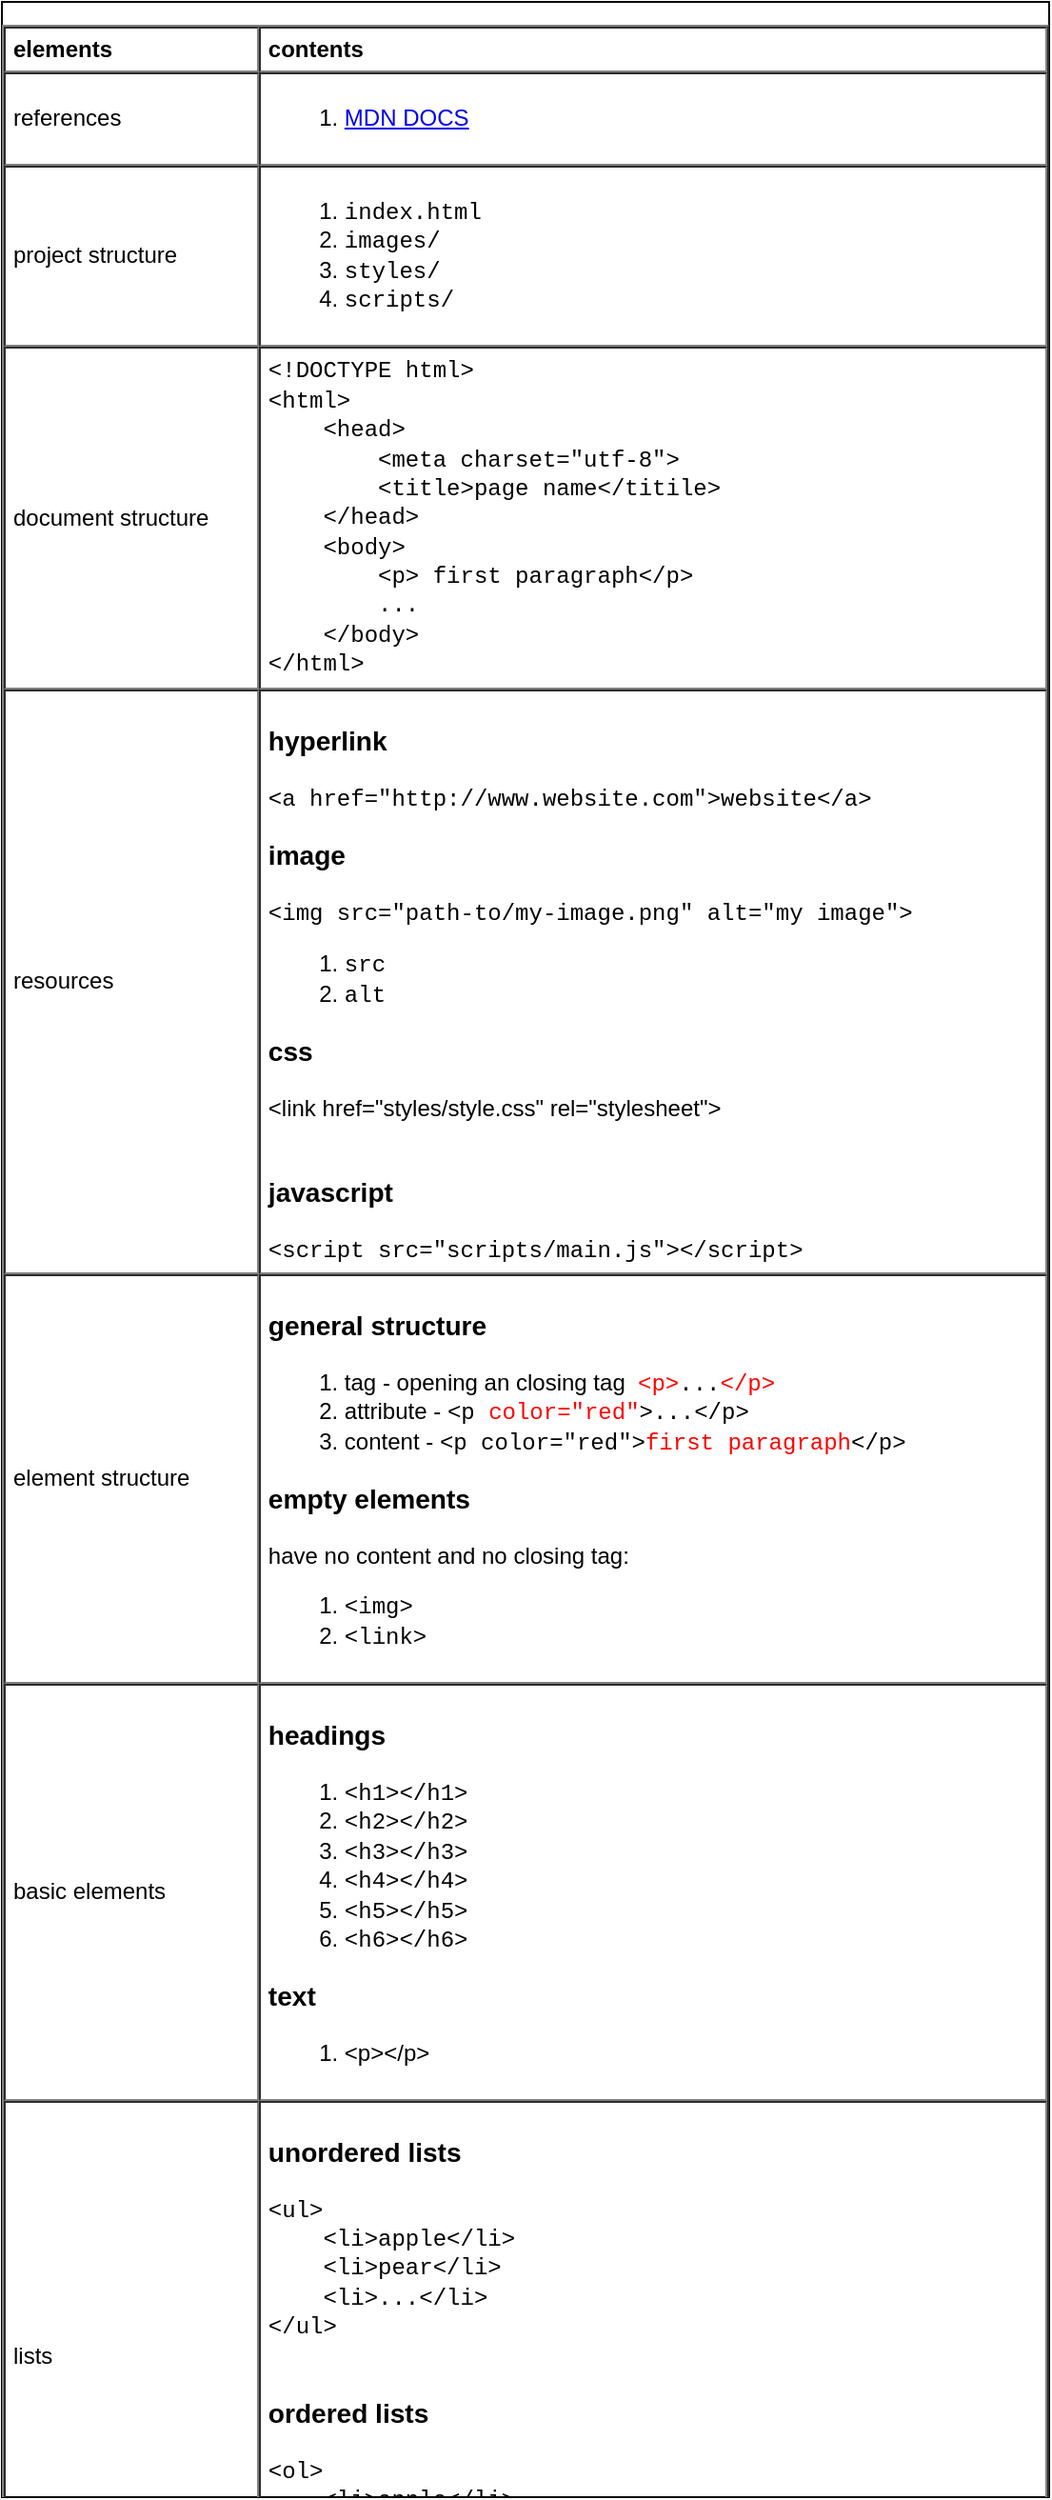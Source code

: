 <mxfile version="13.0.9" pages="2">
    <diagram id="6hGFLwfOUW9BJ-s0fimq" name="html">
        <mxGraphModel dx="642" dy="566" grid="1" gridSize="10" guides="1" tooltips="1" connect="1" arrows="1" fold="1" page="1" pageScale="1" pageWidth="827" pageHeight="1169" math="0" shadow="0">
            <root>
                <mxCell id="0"/>
                <mxCell id="1" parent="0"/>
                <mxCell id="2" value="&lt;p&gt;&lt;/p&gt;&lt;table cellpadding=&quot;4&quot; cellspacing=&quot;0&quot; border=&quot;1&quot; style=&quot;font-size: 1em ; width: 100% ; height: 100%&quot;&gt;&lt;tbody&gt;&lt;tr&gt;&lt;th&gt;elements&lt;/th&gt;&lt;th&gt;contents&lt;/th&gt;&lt;/tr&gt;&lt;tr&gt;&lt;td&gt;references&lt;/td&gt;&lt;td&gt;&lt;ol&gt;&lt;li&gt;&lt;a href=&quot;https://developer.mozilla.org/en-US/docs/Learn/Getting_started_with_the_web&quot;&gt;MDN DOCS&lt;/a&gt;&lt;/li&gt;&lt;/ol&gt;&lt;/td&gt;&lt;/tr&gt;&lt;tr&gt;&lt;td&gt;project structure&lt;/td&gt;&lt;td&gt;&lt;ol&gt;&lt;li&gt;&lt;font face=&quot;Courier New&quot;&gt;index.html&lt;/font&gt;&lt;/li&gt;&lt;li&gt;&lt;font face=&quot;Courier New&quot;&gt;images/&lt;/font&gt;&lt;/li&gt;&lt;li&gt;&lt;font face=&quot;Courier New&quot;&gt;styles/&lt;/font&gt;&lt;/li&gt;&lt;li&gt;&lt;font face=&quot;Courier New&quot;&gt;scripts/&lt;/font&gt;&lt;/li&gt;&lt;/ol&gt;&lt;/td&gt;&lt;/tr&gt;&lt;tr&gt;&lt;td&gt;document structure&lt;/td&gt;&lt;td&gt;&lt;font face=&quot;Courier New&quot;&gt;&amp;lt;!DOCTYPE html&amp;gt;&lt;br&gt;&amp;lt;html&amp;gt;&lt;br&gt;&amp;nbsp; &amp;nbsp; &amp;lt;head&amp;gt;&lt;br&gt;&amp;nbsp; &amp;nbsp; &amp;nbsp; &amp;nbsp; &amp;lt;meta charset=&quot;utf-8&quot;&amp;gt;&lt;br&gt;&amp;nbsp; &amp;nbsp; &amp;nbsp; &amp;nbsp; &amp;lt;title&amp;gt;page name&amp;lt;/titile&amp;gt;&lt;br&gt;&amp;nbsp; &amp;nbsp; &amp;lt;/head&amp;gt;&lt;br&gt;&amp;nbsp; &amp;nbsp; &amp;lt;body&amp;gt;&lt;br&gt;&amp;nbsp; &amp;nbsp; &amp;nbsp; &amp;nbsp; &amp;lt;p&amp;gt; first paragraph&amp;lt;/p&amp;gt;&lt;br&gt;&amp;nbsp; &amp;nbsp; &amp;nbsp; &amp;nbsp; ...&lt;br&gt;&amp;nbsp; &amp;nbsp; &amp;lt;/body&amp;gt;&lt;br&gt;&amp;lt;/html&amp;gt;&lt;/font&gt;&lt;/td&gt;&lt;/tr&gt;&lt;tr&gt;&lt;td&gt;resources&lt;/td&gt;&lt;td&gt;&lt;h3&gt;hyperlink&lt;/h3&gt;&lt;h3&gt;&lt;div style=&quot;font-size: 12px ; font-weight: 400&quot;&gt;&lt;font face=&quot;Courier New&quot;&gt;&amp;lt;a href=&quot;http://www.website.com&quot;&amp;gt;website&amp;lt;/a&amp;gt;&lt;/font&gt;&lt;/div&gt;&lt;/h3&gt;&lt;h3&gt;image&lt;/h3&gt;&lt;font face=&quot;Courier New&quot;&gt;&amp;lt;img src=&quot;path-to/my-image.png&quot; alt=&quot;my image&quot;&amp;gt; &lt;br&gt;&lt;/font&gt;&lt;ol&gt;&lt;li&gt;&lt;font face=&quot;Courier New&quot;&gt;src&lt;/font&gt;&lt;/li&gt;&lt;li&gt;&lt;font face=&quot;Courier New&quot;&gt;alt&lt;/font&gt;&lt;/li&gt;&lt;/ol&gt;&lt;h3&gt;css&lt;/h3&gt;&lt;div&gt;&amp;lt;link href=&quot;styles/style.css&quot; rel=&quot;stylesheet&quot;&amp;gt;&lt;/div&gt;&lt;div&gt;&lt;br&gt;&lt;/div&gt;&lt;h3&gt;javascript&lt;/h3&gt;&lt;div&gt;&lt;font face=&quot;Courier New&quot;&gt;&amp;lt;script src=&quot;scripts/main.js&quot;&amp;gt;&amp;lt;/script&amp;gt;&lt;/font&gt;&lt;/div&gt;&lt;/td&gt;&lt;/tr&gt;&lt;tr&gt;&lt;td&gt;element structure&lt;/td&gt;&lt;td&gt;&lt;h3&gt;general structure&lt;/h3&gt;&lt;ol&gt;&lt;li&gt;tag - opening an closing tag&amp;nbsp; &lt;font face=&quot;Courier New&quot;&gt;&lt;font color=&quot;#ff0000&quot;&gt;&amp;lt;p&amp;gt;&lt;/font&gt;...&lt;font color=&quot;#ff0000&quot;&gt;&amp;lt;/p&amp;gt;&lt;/font&gt;&lt;/font&gt;&lt;/li&gt;&lt;li&gt;attribute - &lt;font face=&quot;Courier New&quot;&gt;&amp;lt;p &lt;font color=&quot;#ff0000&quot;&gt;color=&quot;red&quot;&lt;/font&gt;&amp;gt;...&amp;lt;/p&amp;gt;&lt;/font&gt;&lt;/li&gt;&lt;li&gt;content - &lt;font face=&quot;Courier New&quot;&gt;&amp;lt;p color=&quot;red&quot;&amp;gt;&lt;font color=&quot;#ff0000&quot;&gt;first paragraph&lt;/font&gt;&amp;lt;/p&amp;gt;&lt;/font&gt;&lt;/li&gt;&lt;/ol&gt;&lt;h3&gt;empty elements&amp;nbsp;&lt;/h3&gt;&lt;div&gt;have no content and no closing tag:&lt;/div&gt;&lt;div&gt;&lt;ol&gt;&lt;li&gt;&lt;font face=&quot;Courier New&quot;&gt;&amp;lt;img&amp;gt;&lt;/font&gt;&lt;/li&gt;&lt;li&gt;&lt;font face=&quot;Courier New&quot;&gt;&amp;lt;link&amp;gt;&lt;/font&gt;&lt;/li&gt;&lt;/ol&gt;&lt;/div&gt;&lt;/td&gt;&lt;/tr&gt;&lt;tr&gt;&lt;td&gt;basic elements&lt;/td&gt;&lt;td&gt;&lt;h3&gt;headings&lt;/h3&gt;&lt;ol&gt;&lt;li&gt;&lt;font face=&quot;Courier New&quot;&gt;&amp;lt;h1&amp;gt;&amp;lt;/h1&amp;gt;&lt;/font&gt;&lt;/li&gt;&lt;li&gt;&lt;font face=&quot;Courier New&quot;&gt;&amp;lt;h2&amp;gt;&amp;lt;/h2&amp;gt;&lt;/font&gt;&lt;/li&gt;&lt;li&gt;&lt;font face=&quot;Courier New&quot;&gt;&amp;lt;h3&amp;gt;&amp;lt;/h3&amp;gt;&lt;/font&gt;&lt;/li&gt;&lt;li&gt;&lt;font face=&quot;Courier New&quot;&gt;&amp;lt;h4&amp;gt;&amp;lt;/h4&amp;gt;&lt;/font&gt;&lt;/li&gt;&lt;li&gt;&lt;font face=&quot;Courier New&quot;&gt;&amp;lt;h5&amp;gt;&amp;lt;/h5&amp;gt;&lt;/font&gt;&lt;/li&gt;&lt;li&gt;&lt;font face=&quot;Courier New&quot;&gt;&amp;lt;h6&amp;gt;&amp;lt;/h6&amp;gt;&lt;/font&gt;&lt;/li&gt;&lt;/ol&gt;&lt;h3&gt;text&lt;/h3&gt;&lt;ol&gt;&lt;li&gt;&amp;lt;p&amp;gt;&amp;lt;/p&amp;gt;&lt;/li&gt;&lt;/ol&gt;&lt;/td&gt;&lt;/tr&gt;&lt;tr&gt;&lt;td&gt;lists&lt;/td&gt;&lt;td&gt;&lt;h3&gt;unordered lists&lt;/h3&gt;&lt;div&gt;&lt;font face=&quot;Courier New&quot;&gt;&amp;lt;ul&amp;gt;&lt;/font&gt;&lt;/div&gt;&lt;div&gt;&lt;font face=&quot;Courier New&quot;&gt;&amp;nbsp; &amp;nbsp; &amp;lt;li&amp;gt;apple&amp;lt;/li&amp;gt;&lt;/font&gt;&lt;/div&gt;&lt;div&gt;&lt;font face=&quot;Courier New&quot;&gt;&amp;nbsp; &amp;nbsp; &amp;lt;li&amp;gt;pear&amp;lt;/li&amp;gt;&lt;/font&gt;&lt;/div&gt;&lt;div&gt;&lt;font face=&quot;Courier New&quot;&gt;&amp;nbsp; &amp;nbsp; &amp;lt;li&amp;gt;...&amp;lt;/li&amp;gt;&lt;/font&gt;&lt;/div&gt;&lt;div&gt;&lt;font face=&quot;Courier New&quot;&gt;&amp;lt;/ul&amp;gt;&lt;/font&gt;&lt;/div&gt;&lt;div&gt;&lt;font face=&quot;Courier New&quot;&gt;&lt;br&gt;&lt;/font&gt;&lt;/div&gt;&lt;h3&gt;ordered lists&lt;/h3&gt;&lt;div&gt;&lt;div&gt;&lt;font face=&quot;Courier New&quot;&gt;&amp;lt;ol&amp;gt;&lt;/font&gt;&lt;/div&gt;&lt;div&gt;&lt;font face=&quot;Courier New&quot;&gt;&amp;nbsp; &amp;nbsp; &amp;lt;li&amp;gt;apple&amp;lt;/li&amp;gt;&lt;/font&gt;&lt;/div&gt;&lt;div&gt;&lt;font face=&quot;Courier New&quot;&gt;&amp;nbsp; &amp;nbsp; &amp;lt;li&amp;gt;pear&amp;lt;/li&amp;gt;&lt;/font&gt;&lt;/div&gt;&lt;div&gt;&lt;font face=&quot;Courier New&quot;&gt;&amp;nbsp; &amp;nbsp; &amp;lt;li&amp;gt;...&amp;lt;/li&amp;gt;&lt;/font&gt;&lt;/div&gt;&lt;div&gt;&lt;font face=&quot;Courier New&quot;&gt;&amp;lt;/ol&amp;gt;&lt;/font&gt;&lt;/div&gt;&lt;/div&gt;&lt;/td&gt;&lt;/tr&gt;&lt;/tbody&gt;&lt;/table&gt;&lt;p&gt;&lt;/p&gt; " style="verticalAlign=top;align=left;overflow=fill;fontSize=12;fontFamily=Helvetica;html=1" parent="1" vertex="1">
                    <mxGeometry x="30" y="90" width="550" height="1310" as="geometry"/>
                </mxCell>
            </root>
        </mxGraphModel>
    </diagram>
    <diagram id="RTqvdanEotcw3ATUaWu8" name="css">
        <mxGraphModel dx="642" dy="566" grid="1" gridSize="10" guides="1" tooltips="1" connect="1" arrows="1" fold="1" page="1" pageScale="1" pageWidth="827" pageHeight="1169" math="0" shadow="0">
            <root>
                <mxCell id="4eLZL4CDJvdBpiGgEtAd-0"/>
                <mxCell id="4eLZL4CDJvdBpiGgEtAd-1" parent="4eLZL4CDJvdBpiGgEtAd-0"/>
                <mxCell id="4eLZL4CDJvdBpiGgEtAd-2" value="&lt;table cellpadding=&quot;4&quot; cellspacing=&quot;0&quot; border=&quot;1&quot; style=&quot;font-size: 1em ; width: 100% ; height: 100%&quot;&gt;&lt;tbody&gt;&lt;tr&gt;&lt;th&gt;elements&lt;/th&gt;&lt;th&gt;contents&lt;/th&gt;&lt;/tr&gt;&lt;tr&gt;&lt;td&gt;common&lt;/td&gt;&lt;td&gt;&lt;ol&gt;&lt;li&gt;fonts&lt;/li&gt;&lt;li&gt;colors&lt;/li&gt;&lt;li&gt;spacing&lt;/li&gt;&lt;/ol&gt;&lt;/td&gt;&lt;/tr&gt;&lt;tr&gt;&lt;td&gt;structure&lt;/td&gt;&lt;td&gt;&lt;h3&gt;components&lt;/h3&gt;&lt;ol&gt;&lt;li&gt;selector - &lt;font face=&quot;Courier New&quot;&gt;&lt;font color=&quot;#ff0000&quot;&gt;p&lt;/font&gt; { color: red }&lt;/font&gt;&lt;/li&gt;&lt;li&gt;property&amp;nbsp;- &lt;font face=&quot;Courier New&quot;&gt;p { &lt;font color=&quot;#ff0000&quot;&gt;color&lt;/font&gt;: red }&lt;/font&gt;&lt;/li&gt;&lt;li&gt;value&amp;nbsp;- &lt;font face=&quot;Courier New&quot;&gt;p { color: &lt;font color=&quot;#ff0000&quot;&gt;red &lt;/font&gt;}&lt;/font&gt;&lt;/li&gt;&lt;/ol&gt;&lt;h3&gt;syntax&lt;/h3&gt;&lt;ol&gt;&lt;li&gt;&lt;font face=&quot;Courier New&quot;&gt;/* ... */ &lt;/font&gt;for&amp;nbsp;comment&lt;/li&gt;&lt;li&gt;using&amp;nbsp;&lt;font face=&quot;Courier New&quot;&gt;,&lt;/font&gt; separates diferent selectors&lt;/li&gt;&lt;li&gt;using &lt;font face=&quot;Courier New&quot;&gt;;&lt;/font&gt; separates different properties&lt;/li&gt;&lt;li&gt;using &lt;font face=&quot;Courier New&quot;&gt;{} &lt;/font&gt;wraps all properties&lt;/li&gt;&lt;/ol&gt;&lt;h3&gt;selector&lt;/h3&gt;&lt;div&gt;&lt;ol&gt;&lt;li&gt;Element selector - &lt;font face=&quot;Courier New&quot; color=&quot;#ff0000&quot;&gt;p&lt;/font&gt; selects &lt;font face=&quot;Courier New&quot; color=&quot;#ff0000&quot;&gt;&amp;lt;p&amp;gt;&lt;/font&gt;&lt;/li&gt;&lt;li&gt;Id selector -&lt;font face=&quot;Courier New&quot;&gt; &lt;font color=&quot;#ff0000&quot;&gt;#my-id&lt;/font&gt; &lt;/font&gt;selects &lt;font face=&quot;Courier New&quot;&gt;&amp;lt;p i&lt;font color=&quot;#ff0000&quot;&gt;d=&quot;my-id&quot;&lt;/font&gt;&amp;gt; &lt;/font&gt;or &lt;font face=&quot;Courier New&quot;&gt;&amp;lt;a &lt;font color=&quot;#ff0000&quot;&gt;id=&quot;my-id&quot;&lt;/font&gt;&amp;gt;&lt;/font&gt;&lt;/li&gt;&lt;li&gt;Class selector - &lt;font color=&quot;#ff0000&quot;&gt;.&lt;font face=&quot;Courier New&quot;&gt;.my-class&lt;/font&gt;&lt;/font&gt; selects &lt;font face=&quot;Courier New&quot;&gt;&amp;lt;p &lt;font color=&quot;#ff0000&quot;&gt;class=&quot;my-class&quot;&lt;/font&gt;&amp;gt; &lt;/font&gt;or &lt;font face=&quot;Courier New&quot;&gt;&amp;lt;a &lt;font color=&quot;#ff0000&quot;&gt;class=&quot;my-class&quot;&lt;/font&gt;&amp;gt;&lt;/font&gt;&lt;/li&gt;&lt;li&gt;Attribute selector - &lt;font face=&quot;Courier New&quot; color=&quot;#ff0000&quot;&gt;img[src]&lt;/font&gt; selects &lt;font face=&quot;Courier New&quot;&gt;&amp;lt;img &lt;font color=&quot;#ff0000&quot;&gt;src=&quot;my.png&quot;&lt;/font&gt;&amp;gt;&lt;/font&gt;, but not &lt;font face=&quot;Courier New&quot;&gt;&amp;lt;img&amp;gt;&lt;/font&gt;&lt;/li&gt;&lt;li&gt;Pseudo-class&lt;font face=&quot;Courier New&quot;&gt; -&amp;nbsp;&lt;/font&gt;selector only when specified element in specified state, &lt;font face=&quot;Courier New&quot; color=&quot;#ff0000&quot;&gt;a:hover&lt;/font&gt;&lt;/li&gt;&lt;/ol&gt;&lt;/div&gt;&lt;/td&gt;&lt;/tr&gt;&lt;tr&gt;&lt;td&gt;box&lt;/td&gt;&lt;td&gt;&lt;ol&gt;&lt;li&gt;&lt;font face=&quot;Courier New&quot;&gt;padding: [[50px], [50px 40px], [50px 40px 30px 20px], [0 auto]]&lt;/font&gt;&lt;/li&gt;&lt;li&gt;&lt;font face=&quot;Courier New&quot;&gt;border: 5px solid black&lt;/font&gt;&lt;/li&gt;&lt;li&gt;&lt;font face=&quot;Courier New&quot;&gt;margin&lt;/font&gt;&lt;/li&gt;&lt;li&gt;&lt;font face=&quot;Courier New&quot;&gt;width&lt;/font&gt; - element width&lt;/li&gt;&lt;li&gt;&lt;font face=&quot;Courier New&quot;&gt;color&lt;/font&gt;&amp;nbsp;- element color&lt;/li&gt;&lt;li&gt;&lt;font face=&quot;Courier New&quot;&gt;background-color&lt;/font&gt; - color behind the element and padding&lt;/li&gt;&lt;li&gt;&lt;font face=&quot;Courier New&quot;&gt;display: [block, inline]&lt;/font&gt;&lt;/li&gt;&lt;/ol&gt;&lt;/td&gt;&lt;/tr&gt;&lt;tr&gt;&lt;td&gt;font&lt;/td&gt;&lt;td&gt;&lt;ol&gt;&lt;li&gt;&lt;font face=&quot;Courier New&quot;&gt;font-family&lt;/font&gt;&lt;/li&gt;&lt;li&gt;&lt;font face=&quot;Courier New&quot;&gt;font-size: 10px&lt;/font&gt;&lt;/li&gt;&lt;li&gt;&lt;font face=&quot;Courier New&quot;&gt;text-align: center&lt;/font&gt;&lt;/li&gt;&lt;li&gt;&lt;font face=&quot;Courier New&quot;&gt;text-shadow: 5px 10px 2px red&lt;/font&gt;&lt;/li&gt;&lt;li&gt;&lt;font face=&quot;Courier New&quot;&gt;line-height: 2&lt;/font&gt;&lt;/li&gt;&lt;li&gt;&lt;font face=&quot;Courier New&quot;&gt;letter-spacing: 1px&lt;/font&gt;&lt;/li&gt;&lt;/ol&gt;&lt;/td&gt;&lt;/tr&gt;&lt;/tbody&gt;&lt;/table&gt; " style="verticalAlign=top;align=left;overflow=fill;fontSize=12;fontFamily=Helvetica;html=1" parent="4eLZL4CDJvdBpiGgEtAd-1" vertex="1">
                    <mxGeometry x="50" y="20" width="760" height="690" as="geometry"/>
                </mxCell>
            </root>
        </mxGraphModel>
    </diagram>
</mxfile>
